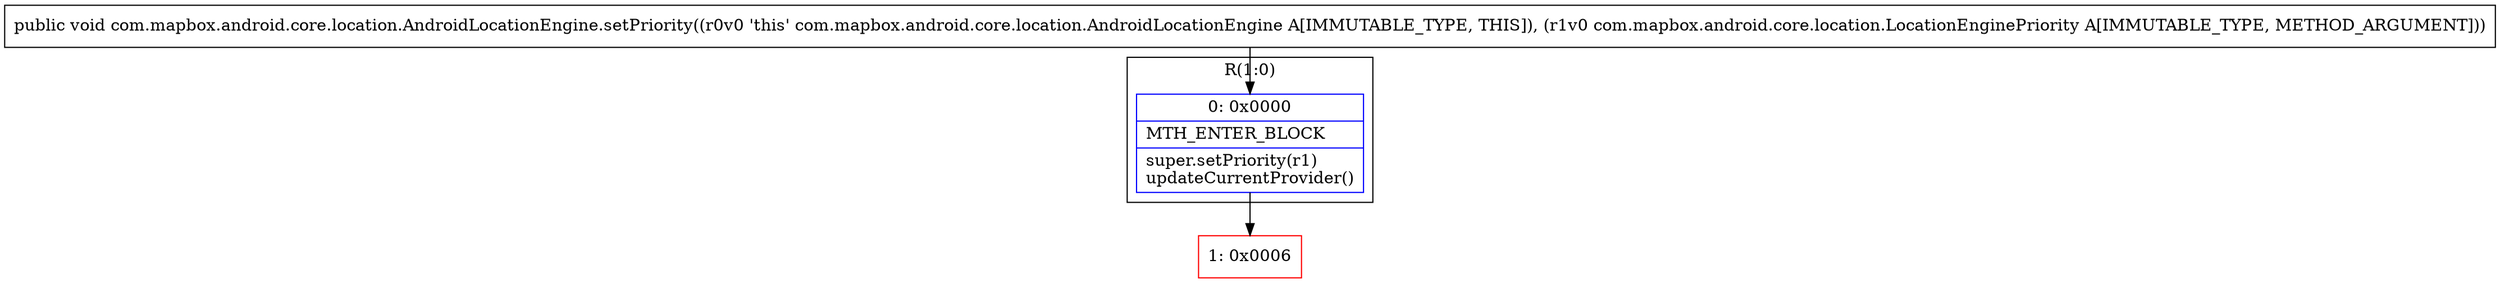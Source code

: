 digraph "CFG forcom.mapbox.android.core.location.AndroidLocationEngine.setPriority(Lcom\/mapbox\/android\/core\/location\/LocationEnginePriority;)V" {
subgraph cluster_Region_1693510897 {
label = "R(1:0)";
node [shape=record,color=blue];
Node_0 [shape=record,label="{0\:\ 0x0000|MTH_ENTER_BLOCK\l|super.setPriority(r1)\lupdateCurrentProvider()\l}"];
}
Node_1 [shape=record,color=red,label="{1\:\ 0x0006}"];
MethodNode[shape=record,label="{public void com.mapbox.android.core.location.AndroidLocationEngine.setPriority((r0v0 'this' com.mapbox.android.core.location.AndroidLocationEngine A[IMMUTABLE_TYPE, THIS]), (r1v0 com.mapbox.android.core.location.LocationEnginePriority A[IMMUTABLE_TYPE, METHOD_ARGUMENT])) }"];
MethodNode -> Node_0;
Node_0 -> Node_1;
}

